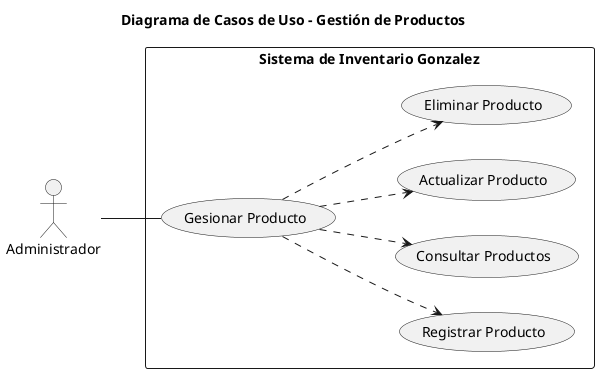 @startuml
' Título del diagrama
title Diagrama de Casos de Uso - Gestión de Productos

' Dirección del diagrama (opcional, pero ayuda a la legibilidad)
left to right direction

' --- Definición del Actor ---
actor Administrador

' --- Casos de Uso (dentro del sistema) ---
rectangle "Sistema de Inventario Gonzalez" {
  usecase "Gesionar Producto" as UC_Gestion
  usecase "Registrar Producto" as UC_Create
  usecase "Consultar Productos" as UC_Read
  usecase "Actualizar Producto" as UC_Update
  usecase "Eliminar Producto" as UC_Delete
}

' --- Relaciones Actor -> Casos de Uso ---
' El administrador puede iniciar todas estas acciones
Administrador -- UC_Gestion
'Administrador -- UC_Create
'Administrador -- UC_Read
'Administrador -- UC_Update
'Administrador -- UC_Delete

' --- Relaciones entre Casos de Uso ---
' Para cualquier acción CRUD, es REQUERIDO (include) haber iniciado sesión.
'UC_Gestion ..> UC_Create : <<include>>
'UC_Gestion   ..> UC_Create : <<extends>>
UC_Gestion   ..> UC_Create
UC_Gestion   ..> UC_Read
UC_Gestion ..> UC_Update
UC_Gestion ..> UC_Delete

@enduml
